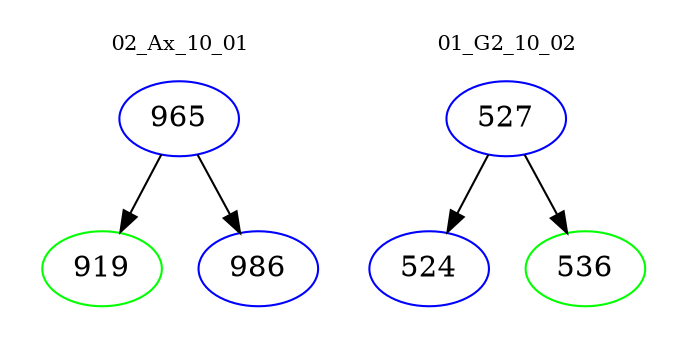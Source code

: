 digraph{
subgraph cluster_0 {
color = white
label = "02_Ax_10_01";
fontsize=10;
T0_965 [label="965", color="blue"]
T0_965 -> T0_919 [color="black"]
T0_919 [label="919", color="green"]
T0_965 -> T0_986 [color="black"]
T0_986 [label="986", color="blue"]
}
subgraph cluster_1 {
color = white
label = "01_G2_10_02";
fontsize=10;
T1_527 [label="527", color="blue"]
T1_527 -> T1_524 [color="black"]
T1_524 [label="524", color="blue"]
T1_527 -> T1_536 [color="black"]
T1_536 [label="536", color="green"]
}
}
